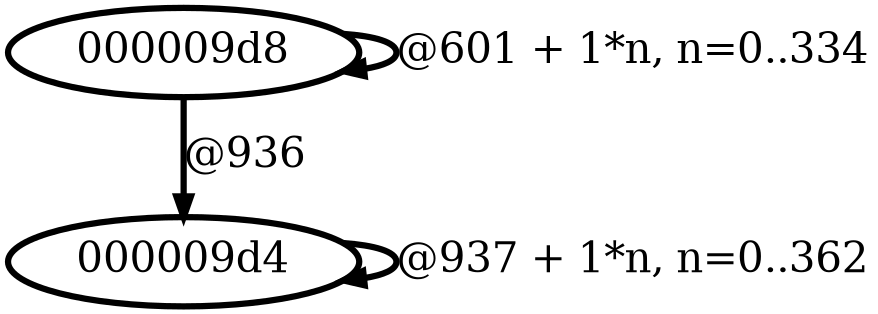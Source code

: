 digraph G {
        node [style=rounded, penwidth=3, fontsize=20, shape=oval];
        "000009d8" -> "000009d8" [label="@601 + 1*n, n=0..334", color=black,arrowsize=1,style=bold,penwidth=3,fontsize=20];
"000009d8" -> "000009d4" [label="@936", color=black,arrowsize=1,style=bold,penwidth=3,fontsize=20];
"000009d4" -> "000009d4" [label="@937 + 1*n, n=0..362", color=black,arrowsize=1,style=bold,penwidth=3,fontsize=20];
}
